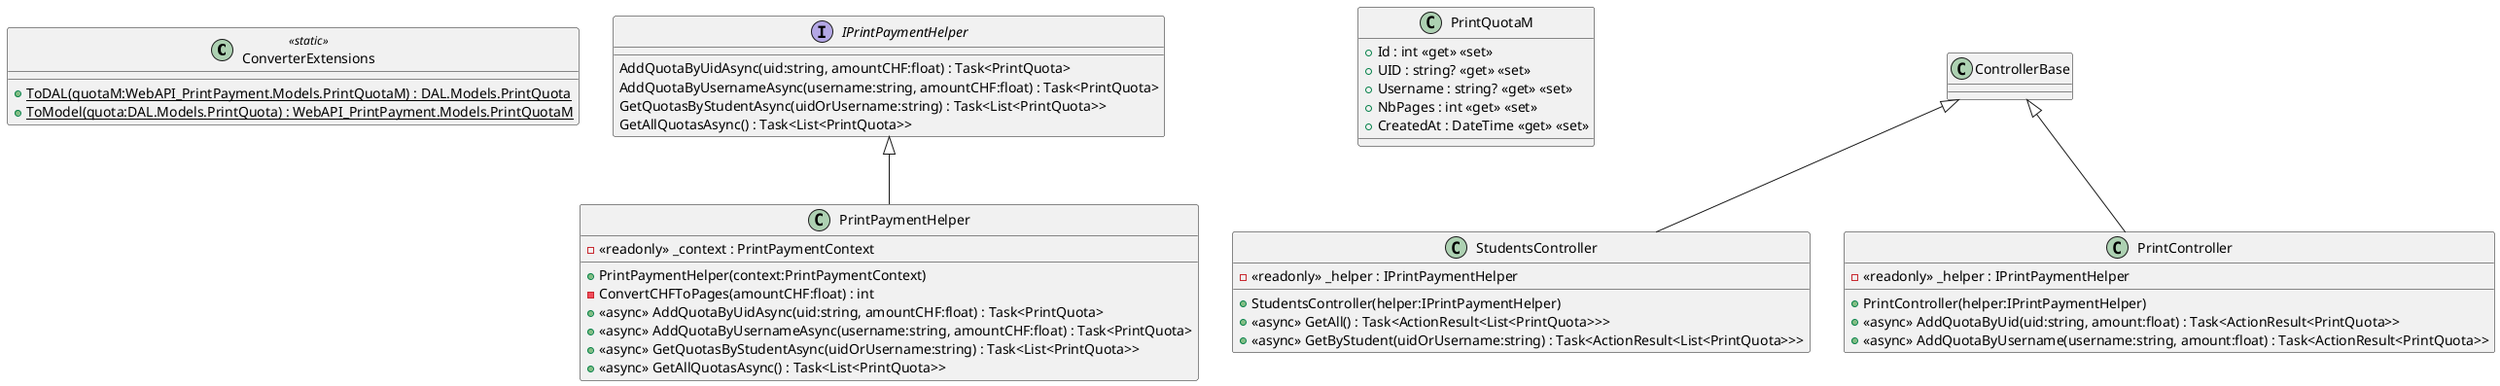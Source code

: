 @startuml
class ConverterExtensions <<static>> {
    + {static} ToDAL(quotaM:WebAPI_PrintPayment.Models.PrintQuotaM) : DAL.Models.PrintQuota
    + {static} ToModel(quota:DAL.Models.PrintQuota) : WebAPI_PrintPayment.Models.PrintQuotaM
}
class PrintPaymentHelper {
    - <<readonly>> _context : PrintPaymentContext
    + PrintPaymentHelper(context:PrintPaymentContext)
    - ConvertCHFToPages(amountCHF:float) : int
    + <<async>> AddQuotaByUidAsync(uid:string, amountCHF:float) : Task<PrintQuota>
    + <<async>> AddQuotaByUsernameAsync(username:string, amountCHF:float) : Task<PrintQuota>
    + <<async>> GetQuotasByStudentAsync(uidOrUsername:string) : Task<List<PrintQuota>>
    + <<async>> GetAllQuotasAsync() : Task<List<PrintQuota>>
}
IPrintPaymentHelper <|-- PrintPaymentHelper
interface IPrintPaymentHelper {
    AddQuotaByUidAsync(uid:string, amountCHF:float) : Task<PrintQuota>
    AddQuotaByUsernameAsync(username:string, amountCHF:float) : Task<PrintQuota>
    GetQuotasByStudentAsync(uidOrUsername:string) : Task<List<PrintQuota>>
    GetAllQuotasAsync() : Task<List<PrintQuota>>
}
class PrintQuotaM {
    + Id : int <<get>> <<set>>
    + UID : string? <<get>> <<set>>
    + Username : string? <<get>> <<set>>
    + NbPages : int <<get>> <<set>>
    + CreatedAt : DateTime <<get>> <<set>>
}
class StudentsController {
    - <<readonly>> _helper : IPrintPaymentHelper
    + StudentsController(helper:IPrintPaymentHelper)
    + <<async>> GetAll() : Task<ActionResult<List<PrintQuota>>>
    + <<async>> GetByStudent(uidOrUsername:string) : Task<ActionResult<List<PrintQuota>>>
}
ControllerBase <|-- StudentsController
class PrintController {
    - <<readonly>> _helper : IPrintPaymentHelper
    + PrintController(helper:IPrintPaymentHelper)
    + <<async>> AddQuotaByUid(uid:string, amount:float) : Task<ActionResult<PrintQuota>>
    + <<async>> AddQuotaByUsername(username:string, amount:float) : Task<ActionResult<PrintQuota>>
}
ControllerBase <|-- PrintController
@enduml
